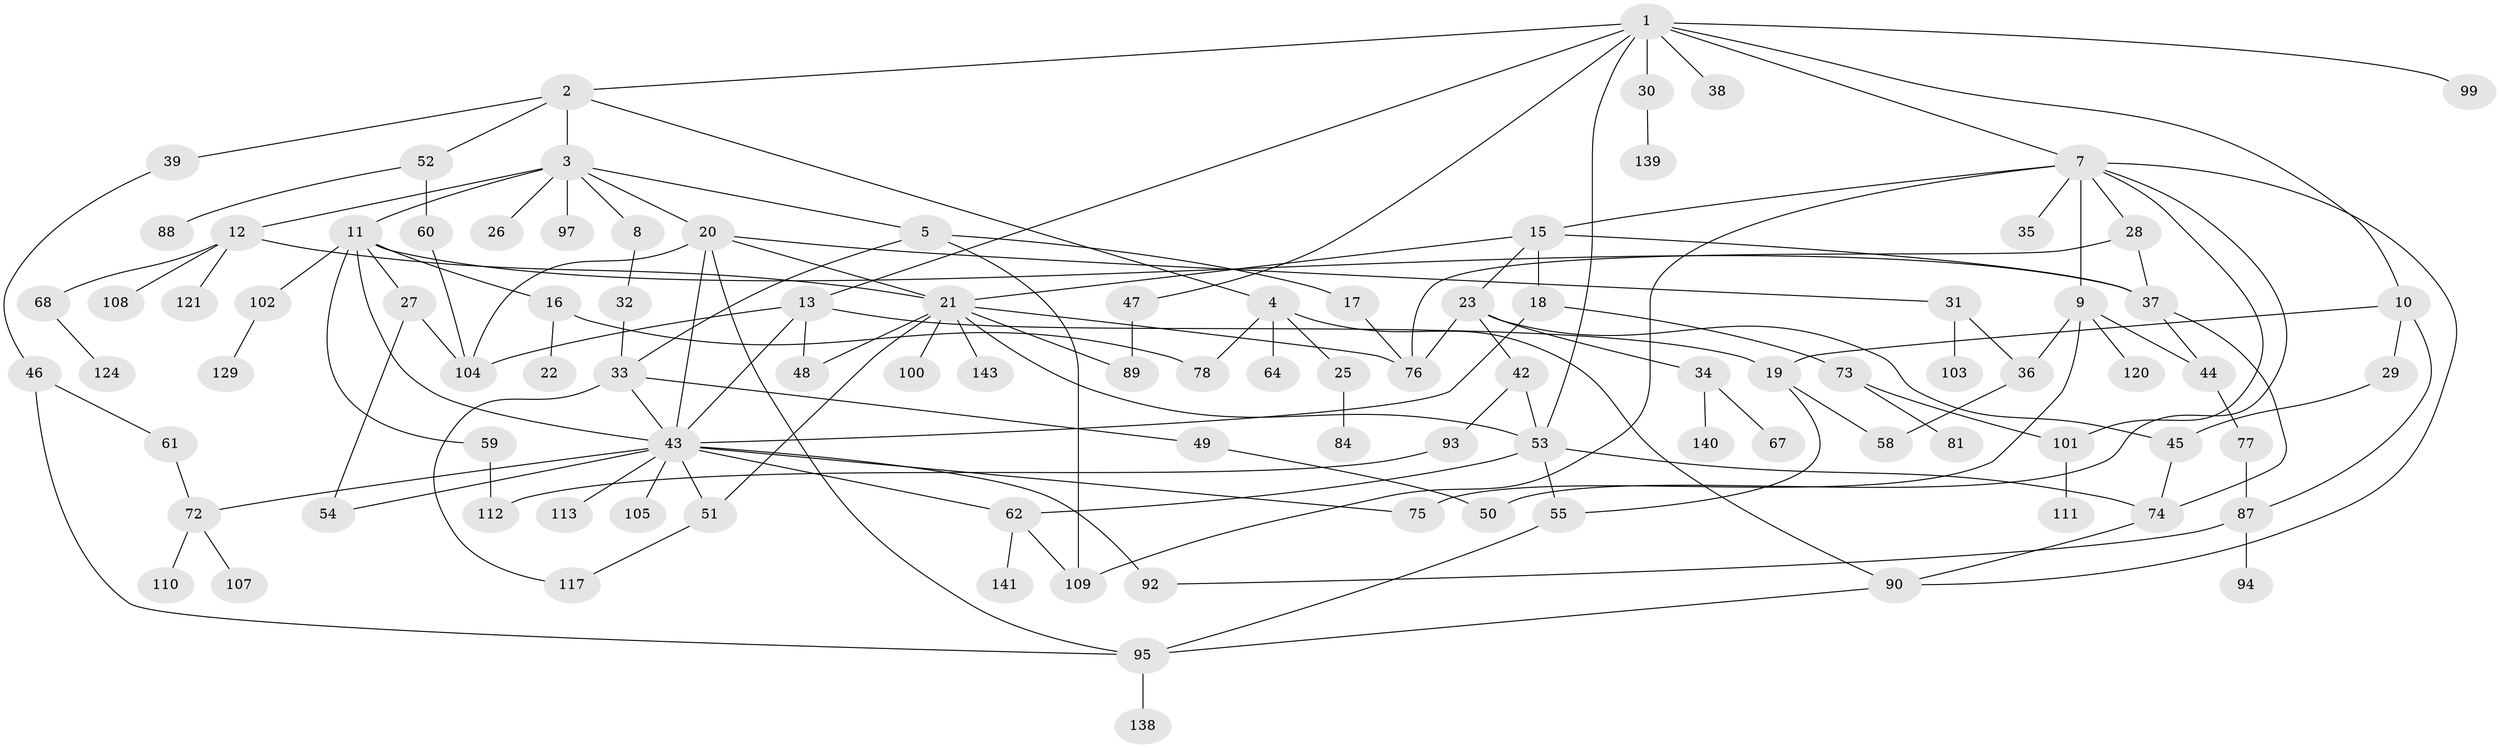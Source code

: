 // original degree distribution, {6: 0.027972027972027972, 5: 0.06293706293706294, 8: 0.013986013986013986, 3: 0.24475524475524477, 2: 0.2727272727272727, 4: 0.1258741258741259, 7: 0.013986013986013986, 1: 0.23776223776223776}
// Generated by graph-tools (version 1.1) at 2025/16/03/04/25 18:16:53]
// undirected, 100 vertices, 145 edges
graph export_dot {
graph [start="1"]
  node [color=gray90,style=filled];
  1 [super="+6"];
  2;
  3;
  4;
  5 [super="+57"];
  7 [super="+14"];
  8;
  9;
  10;
  11 [super="+41"];
  12 [super="+63"];
  13 [super="+127+96"];
  15;
  16;
  17;
  18;
  19;
  20;
  21 [super="+66+24"];
  22 [super="+71"];
  23;
  25;
  26;
  27;
  28;
  29;
  30;
  31;
  32;
  33 [super="+40"];
  34;
  35;
  36;
  37 [super="+70"];
  38;
  39;
  42;
  43 [super="+65"];
  44;
  45 [super="+69"];
  46 [super="+133+135"];
  47;
  48;
  49;
  50;
  51 [super="+106"];
  52;
  53 [super="+85+56"];
  54;
  55 [super="+125"];
  58;
  59;
  60;
  61;
  62;
  64;
  67;
  68;
  72;
  73 [super="+80"];
  74 [super="+136"];
  75 [super="+114"];
  76 [super="+118"];
  77;
  78;
  81;
  84;
  87;
  88;
  89 [super="+91+128"];
  90;
  92;
  93;
  94;
  95;
  97;
  99;
  100;
  101;
  102;
  103 [super="+122"];
  104;
  105;
  107;
  108;
  109;
  110;
  111;
  112;
  113;
  117;
  120;
  121;
  124 [super="+137"];
  129;
  138;
  139;
  140;
  141;
  143;
  1 -- 2;
  1 -- 7;
  1 -- 30;
  1 -- 38;
  1 -- 99;
  1 -- 53;
  1 -- 10;
  1 -- 13;
  1 -- 47;
  2 -- 3;
  2 -- 4;
  2 -- 39;
  2 -- 52;
  3 -- 5;
  3 -- 8;
  3 -- 11;
  3 -- 12;
  3 -- 20;
  3 -- 26;
  3 -- 97;
  4 -- 25;
  4 -- 64;
  4 -- 78;
  4 -- 90;
  5 -- 17;
  5 -- 33;
  5 -- 109;
  7 -- 9;
  7 -- 15;
  7 -- 28;
  7 -- 35;
  7 -- 90;
  7 -- 101;
  7 -- 50;
  7 -- 109;
  8 -- 32;
  9 -- 36;
  9 -- 44;
  9 -- 75;
  9 -- 120;
  10 -- 29;
  10 -- 19;
  10 -- 87;
  11 -- 16;
  11 -- 27;
  11 -- 102;
  11 -- 37;
  11 -- 59;
  11 -- 43 [weight=2];
  12 -- 108;
  12 -- 121;
  12 -- 68;
  12 -- 21;
  13 -- 19;
  13 -- 48;
  13 -- 43;
  13 -- 104;
  15 -- 18;
  15 -- 21;
  15 -- 23;
  15 -- 37;
  16 -- 22;
  16 -- 78;
  17 -- 76;
  18 -- 73;
  18 -- 43;
  19 -- 55;
  19 -- 58;
  20 -- 31;
  20 -- 104;
  20 -- 21;
  20 -- 95;
  20 -- 43 [weight=2];
  21 -- 143;
  21 -- 48;
  21 -- 53;
  21 -- 76;
  21 -- 89;
  21 -- 51;
  21 -- 100;
  23 -- 34;
  23 -- 42;
  23 -- 76;
  23 -- 45;
  25 -- 84;
  27 -- 54;
  27 -- 104;
  28 -- 37;
  28 -- 76;
  29 -- 45;
  30 -- 139;
  31 -- 103;
  31 -- 36;
  32 -- 33;
  33 -- 117;
  33 -- 43;
  33 -- 49;
  34 -- 67;
  34 -- 140;
  36 -- 58;
  37 -- 44;
  37 -- 74;
  39 -- 46;
  42 -- 93;
  42 -- 53;
  43 -- 92 [weight=2];
  43 -- 72;
  43 -- 105;
  43 -- 75;
  43 -- 113;
  43 -- 51;
  43 -- 54;
  43 -- 62;
  44 -- 77;
  45 -- 74;
  46 -- 61;
  46 -- 95;
  47 -- 89 [weight=2];
  49 -- 50;
  51 -- 117;
  52 -- 60;
  52 -- 88;
  53 -- 62;
  53 -- 74;
  53 -- 55;
  55 -- 95;
  59 -- 112;
  60 -- 104;
  61 -- 72;
  62 -- 141;
  62 -- 109;
  68 -- 124;
  72 -- 107;
  72 -- 110;
  73 -- 81;
  73 -- 101;
  74 -- 90;
  77 -- 87;
  87 -- 94;
  87 -- 92;
  90 -- 95;
  93 -- 112;
  95 -- 138;
  101 -- 111;
  102 -- 129;
}
